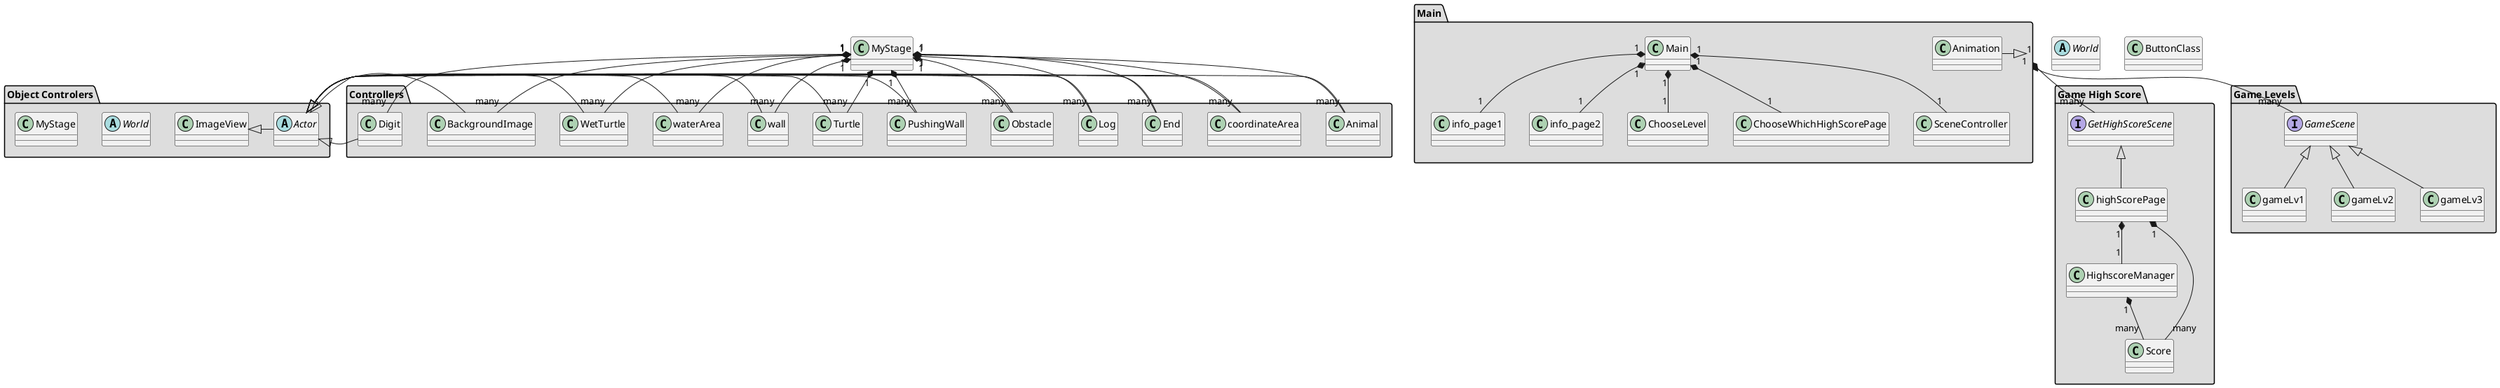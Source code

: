 @startuml

abstract class World
class MyStage


' Files: Object_Controlers

class ButtonClass



' Files: SceneClasses/gameSceneClasses




' Files: SceneClasses/HighScore/HighScoreControlers


package "Object Controlers" #DDDDDD {
  ' Files: Object_Controlers/InteractiveObjects
  class ImageView
  abstract class Actor

  ' connections
  ImageView <|- Actor
  abstract class World
  class MyStage
}
package "Controllers" #DDDDDD {
class Animal
  class coordinateArea
  class End
  class Log
  class Obstacle
  class PushingWall
  class Turtle
  class wall
  class waterArea
  class WetTurtle
  class BackgroundImage
  class Digit
  Actor <|- Animal
  Actor <|- coordinateArea
  Actor <|- End
  Actor <|- Log
  Actor <|- Obstacle
  Actor <|- PushingWall
  Actor <|- Turtle
  Actor <|- wall
  Actor <|- waterArea
  Actor <|- WetTurtle
  Actor <|- BackgroundImage
  Actor <|- Digit
}
  MyStage "1" *-- "many" Animal
  MyStage "1" *-- "many" coordinateArea
  MyStage "1" *-- "many" End
  MyStage "1" *-- "many" Log
  MyStage "1" *-- "many" Obstacle
  MyStage "1" *-- "many" PushingWall
  MyStage "1" *-- "many" Turtle
  MyStage "1" *-- "many" wall
  MyStage "1" *-- "many" waterArea
  MyStage "1" *-- "many" WetTurtle
  MyStage "1" *-- "many" BackgroundImage
  MyStage "1" *-- "many"  Digit
package "Main" #DDDDDD {
  class Animation
  class Main
  class info_page1
  class info_page2
  class ChooseLevel
  class ChooseWhichHighScorePage
  class SceneController
  Main "1" *-- "1" SceneController
  Main "1" *-- "1" info_page1
  Main "1" *-- "1" info_page2
  Main "1" *-- "1" ChooseLevel
  Main "1" *-- "1" ChooseWhichHighScorePage
}
package "Game High Score" #DDDDDD {
  class HighscoreManager
  class Score
  interface GetHighScoreScene
  class highScorePage
  GetHighScoreScene <|-- highScorePage
  highScorePage "1" *-- "1"  HighscoreManager
  highScorePage "1" *-- "many" Score
  HighscoreManager "1" *-- "many" Score
}
Main "1" *-- "many" GetHighScoreScene
package "Game Levels" #DDDDDD {
  interface GameScene
  class gameLv1
  class gameLv2
  class gameLv3
  GameScene <|-- gameLv1
  GameScene <|-- gameLv2
  GameScene <|-- gameLv3
}
Main "1" *-- "many" GameScene



Main <|- Animation









@enduml